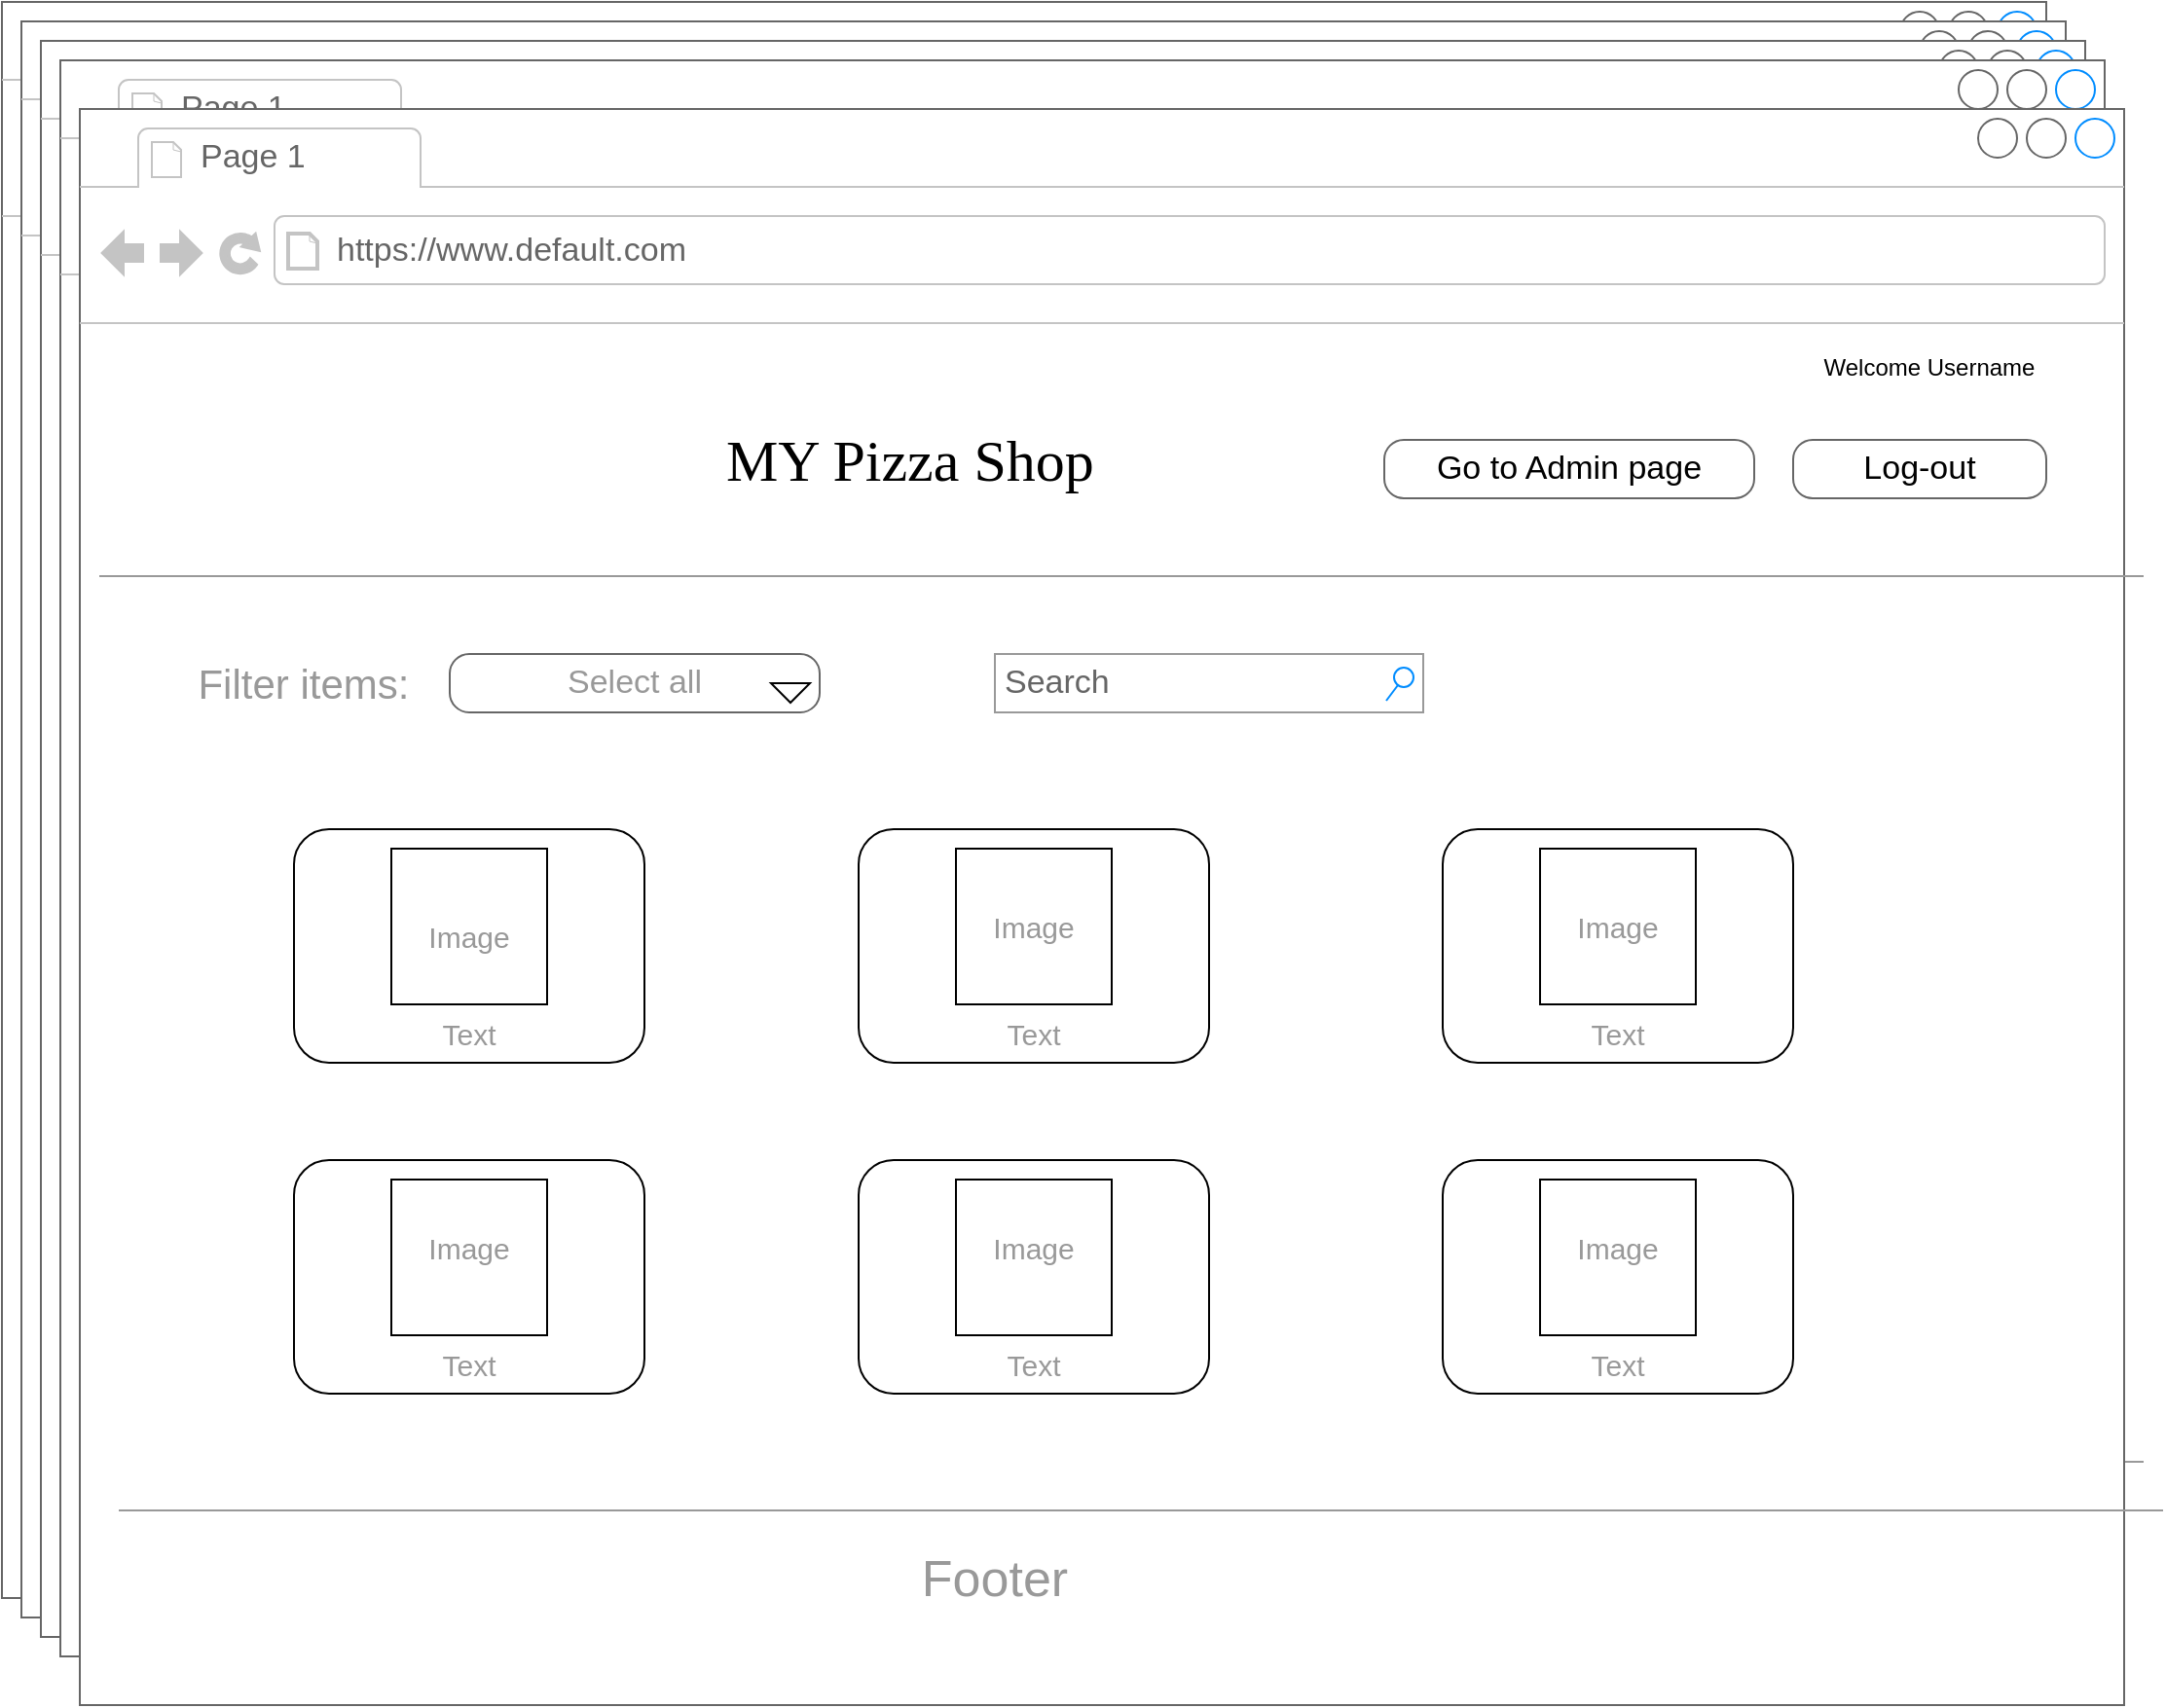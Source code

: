 <mxfile version="20.6.0" type="device"><diagram name="Page-1" id="2cc2dc42-3aac-f2a9-1cec-7a8b7cbee084"><mxGraphModel dx="-318" dy="1332" grid="1" gridSize="10" guides="1" tooltips="1" connect="1" arrows="1" fold="1" page="1" pageScale="1" pageWidth="1100" pageHeight="850" background="none" math="0" shadow="0"><root><mxCell id="0"/><mxCell id="1" parent="0"/><mxCell id="7026571954dc6520-1" value="" style="strokeWidth=1;shadow=0;dashed=0;align=center;html=1;shape=mxgraph.mockup.containers.browserWindow;rSize=0;strokeColor=#666666;mainText=,;recursiveResize=0;rounded=0;labelBackgroundColor=none;fontFamily=Verdana;fontSize=12" parent="1" vertex="1"><mxGeometry x="1670" y="-40" width="1050" height="820" as="geometry"/></mxCell><mxCell id="7026571954dc6520-2" value="Page 1" style="strokeWidth=1;shadow=0;dashed=0;align=center;html=1;shape=mxgraph.mockup.containers.anchor;fontSize=17;fontColor=#666666;align=left;" parent="7026571954dc6520-1" vertex="1"><mxGeometry x="60" y="12" width="110" height="26" as="geometry"/></mxCell><mxCell id="7026571954dc6520-3" value="https://www.default.com" style="strokeWidth=1;shadow=0;dashed=0;align=center;html=1;shape=mxgraph.mockup.containers.anchor;rSize=0;fontSize=17;fontColor=#666666;align=left;" parent="7026571954dc6520-1" vertex="1"><mxGeometry x="130" y="60" width="250" height="26" as="geometry"/></mxCell><mxCell id="7026571954dc6520-4" value="MY Pizza Shop" style="text;html=1;points=[];align=left;verticalAlign=top;spacingTop=-4;fontSize=30;fontFamily=Verdana" parent="7026571954dc6520-1" vertex="1"><mxGeometry x="330" y="160" width="340" height="50" as="geometry"/></mxCell><mxCell id="7026571954dc6520-14" value="Search" style="strokeWidth=1;shadow=0;dashed=0;align=center;html=1;shape=mxgraph.mockup.forms.searchBox;strokeColor=#999999;mainText=;strokeColor2=#008cff;fontColor=#666666;fontSize=17;align=left;spacingLeft=3;rounded=0;labelBackgroundColor=none;" parent="7026571954dc6520-1" vertex="1"><mxGeometry x="470" y="280" width="220" height="30" as="geometry"/></mxCell><mxCell id="7026571954dc6520-15" value="" style="verticalLabelPosition=bottom;shadow=0;dashed=0;align=center;html=1;verticalAlign=top;strokeWidth=1;shape=mxgraph.mockup.markup.line;strokeColor=#999999;rounded=0;labelBackgroundColor=none;fillColor=#ffffff;fontFamily=Verdana;fontSize=12;fontColor=#000000;" parent="7026571954dc6520-1" vertex="1"><mxGeometry x="10" y="230" width="1050" height="20" as="geometry"/></mxCell><mxCell id="7026571954dc6520-18" value="Admin page" style="strokeWidth=1;shadow=0;dashed=0;align=center;html=1;shape=mxgraph.mockup.buttons.button;strokeColor=#666666;mainText=;buttonStyle=round;fontSize=17;fontStyle=0;fillColor=none;whiteSpace=wrap;rounded=0;labelBackgroundColor=none;" parent="7026571954dc6520-1" vertex="1"><mxGeometry x="730" y="170" width="190" height="30" as="geometry"/></mxCell><mxCell id="7026571954dc6520-19" value="Filter Items" style="strokeWidth=1;shadow=0;dashed=0;align=center;html=1;shape=mxgraph.mockup.buttons.button;strokeColor=#666666;mainText=;buttonStyle=round;fontSize=17;fontStyle=0;fillColor=none;whiteSpace=wrap;rounded=0;labelBackgroundColor=none;fontColor=#999999;" parent="7026571954dc6520-1" vertex="1"><mxGeometry x="190" y="280" width="190" height="30" as="geometry"/></mxCell><mxCell id="7026571954dc6520-21" value="" style="verticalLabelPosition=bottom;shadow=0;dashed=0;align=center;html=1;verticalAlign=top;strokeWidth=1;shape=mxgraph.mockup.markup.line;strokeColor=#999999;rounded=0;labelBackgroundColor=none;fillColor=#ffffff;fontFamily=Verdana;fontSize=12;fontColor=#000000;" parent="7026571954dc6520-1" vertex="1"><mxGeometry x="20" y="710" width="1050" height="20" as="geometry"/></mxCell><mxCell id="XdrXnuQvbxu3idKPkUTi-1" value="Footer" style="text;html=1;strokeColor=none;fillColor=none;align=center;verticalAlign=middle;whiteSpace=wrap;rounded=0;fontColor=#999999;fontSize=26;" parent="7026571954dc6520-1" vertex="1"><mxGeometry x="440" y="740" width="60" height="30" as="geometry"/></mxCell><mxCell id="XdrXnuQvbxu3idKPkUTi-8" value="" style="rounded=1;whiteSpace=wrap;html=1;fontSize=26;fontColor=#999999;" parent="7026571954dc6520-1" vertex="1"><mxGeometry x="110" y="370" width="180" height="120" as="geometry"/></mxCell><mxCell id="XdrXnuQvbxu3idKPkUTi-9" value="" style="rounded=1;whiteSpace=wrap;html=1;fontSize=26;fontColor=#999999;" parent="7026571954dc6520-1" vertex="1"><mxGeometry x="700" y="540" width="180" height="120" as="geometry"/></mxCell><mxCell id="XdrXnuQvbxu3idKPkUTi-10" value="" style="rounded=1;whiteSpace=wrap;html=1;fontSize=26;fontColor=#999999;" parent="7026571954dc6520-1" vertex="1"><mxGeometry x="400" y="540" width="180" height="120" as="geometry"/></mxCell><mxCell id="XdrXnuQvbxu3idKPkUTi-11" value="" style="rounded=1;whiteSpace=wrap;html=1;fontSize=26;fontColor=#999999;" parent="7026571954dc6520-1" vertex="1"><mxGeometry x="110" y="540" width="180" height="120" as="geometry"/></mxCell><mxCell id="XdrXnuQvbxu3idKPkUTi-12" value="" style="rounded=1;whiteSpace=wrap;html=1;fontSize=26;fontColor=#999999;" parent="7026571954dc6520-1" vertex="1"><mxGeometry x="400" y="370" width="180" height="120" as="geometry"/></mxCell><mxCell id="XdrXnuQvbxu3idKPkUTi-13" value="" style="rounded=1;whiteSpace=wrap;html=1;fontSize=26;fontColor=#999999;" parent="7026571954dc6520-1" vertex="1"><mxGeometry x="700" y="370" width="180" height="120" as="geometry"/></mxCell><mxCell id="XdrXnuQvbxu3idKPkUTi-14" value="" style="whiteSpace=wrap;html=1;aspect=fixed;fontSize=26;fontColor=#999999;" parent="7026571954dc6520-1" vertex="1"><mxGeometry x="160" y="380" width="80" height="80" as="geometry"/></mxCell><mxCell id="XdrXnuQvbxu3idKPkUTi-15" value="" style="whiteSpace=wrap;html=1;aspect=fixed;fontSize=26;fontColor=#999999;" parent="7026571954dc6520-1" vertex="1"><mxGeometry x="750" y="550" width="80" height="80" as="geometry"/></mxCell><mxCell id="XdrXnuQvbxu3idKPkUTi-16" value="" style="whiteSpace=wrap;html=1;aspect=fixed;fontSize=26;fontColor=#999999;" parent="7026571954dc6520-1" vertex="1"><mxGeometry x="450" y="550" width="80" height="80" as="geometry"/></mxCell><mxCell id="XdrXnuQvbxu3idKPkUTi-17" value="" style="whiteSpace=wrap;html=1;aspect=fixed;fontSize=26;fontColor=#999999;" parent="7026571954dc6520-1" vertex="1"><mxGeometry x="160" y="550" width="80" height="80" as="geometry"/></mxCell><mxCell id="XdrXnuQvbxu3idKPkUTi-18" value="" style="whiteSpace=wrap;html=1;aspect=fixed;fontSize=26;fontColor=#999999;" parent="7026571954dc6520-1" vertex="1"><mxGeometry x="750" y="380" width="80" height="80" as="geometry"/></mxCell><mxCell id="XdrXnuQvbxu3idKPkUTi-19" value="" style="whiteSpace=wrap;html=1;aspect=fixed;fontSize=26;fontColor=#999999;" parent="7026571954dc6520-1" vertex="1"><mxGeometry x="450" y="380" width="80" height="80" as="geometry"/></mxCell><mxCell id="XdrXnuQvbxu3idKPkUTi-20" value="Image" style="text;html=1;strokeColor=none;fillColor=none;align=center;verticalAlign=middle;whiteSpace=wrap;rounded=0;fontSize=15;fontColor=#999999;" parent="7026571954dc6520-1" vertex="1"><mxGeometry x="180" y="410" width="40" height="30" as="geometry"/></mxCell><mxCell id="XdrXnuQvbxu3idKPkUTi-21" value="" style="strokeWidth=1;shadow=0;dashed=0;align=center;html=1;shape=mxgraph.mockup.containers.browserWindow;rSize=0;strokeColor=#666666;mainText=,;recursiveResize=0;rounded=0;labelBackgroundColor=none;fontFamily=Verdana;fontSize=12" parent="1" vertex="1"><mxGeometry x="1680" y="-30" width="1050" height="820" as="geometry"/></mxCell><mxCell id="XdrXnuQvbxu3idKPkUTi-22" value="Page 1" style="strokeWidth=1;shadow=0;dashed=0;align=center;html=1;shape=mxgraph.mockup.containers.anchor;fontSize=17;fontColor=#666666;align=left;" parent="XdrXnuQvbxu3idKPkUTi-21" vertex="1"><mxGeometry x="60" y="12" width="110" height="26" as="geometry"/></mxCell><mxCell id="XdrXnuQvbxu3idKPkUTi-23" value="https://www.default.com" style="strokeWidth=1;shadow=0;dashed=0;align=center;html=1;shape=mxgraph.mockup.containers.anchor;rSize=0;fontSize=17;fontColor=#666666;align=left;" parent="XdrXnuQvbxu3idKPkUTi-21" vertex="1"><mxGeometry x="130" y="60" width="250" height="26" as="geometry"/></mxCell><mxCell id="XdrXnuQvbxu3idKPkUTi-24" value="MY Pizza Shop" style="text;html=1;points=[];align=left;verticalAlign=top;spacingTop=-4;fontSize=30;fontFamily=Verdana" parent="XdrXnuQvbxu3idKPkUTi-21" vertex="1"><mxGeometry x="330" y="160" width="340" height="50" as="geometry"/></mxCell><mxCell id="XdrXnuQvbxu3idKPkUTi-25" value="Search" style="strokeWidth=1;shadow=0;dashed=0;align=center;html=1;shape=mxgraph.mockup.forms.searchBox;strokeColor=#999999;mainText=;strokeColor2=#008cff;fontColor=#666666;fontSize=17;align=left;spacingLeft=3;rounded=0;labelBackgroundColor=none;" parent="XdrXnuQvbxu3idKPkUTi-21" vertex="1"><mxGeometry x="470" y="280" width="220" height="30" as="geometry"/></mxCell><mxCell id="XdrXnuQvbxu3idKPkUTi-26" value="" style="verticalLabelPosition=bottom;shadow=0;dashed=0;align=center;html=1;verticalAlign=top;strokeWidth=1;shape=mxgraph.mockup.markup.line;strokeColor=#999999;rounded=0;labelBackgroundColor=none;fillColor=#ffffff;fontFamily=Verdana;fontSize=12;fontColor=#000000;" parent="XdrXnuQvbxu3idKPkUTi-21" vertex="1"><mxGeometry x="10" y="230" width="1050" height="20" as="geometry"/></mxCell><mxCell id="XdrXnuQvbxu3idKPkUTi-27" value="Admin page" style="strokeWidth=1;shadow=0;dashed=0;align=center;html=1;shape=mxgraph.mockup.buttons.button;strokeColor=#666666;mainText=;buttonStyle=round;fontSize=17;fontStyle=0;fillColor=none;whiteSpace=wrap;rounded=0;labelBackgroundColor=none;" parent="XdrXnuQvbxu3idKPkUTi-21" vertex="1"><mxGeometry x="730" y="170" width="190" height="30" as="geometry"/></mxCell><mxCell id="XdrXnuQvbxu3idKPkUTi-28" value="Filter Items" style="strokeWidth=1;shadow=0;dashed=0;align=center;html=1;shape=mxgraph.mockup.buttons.button;strokeColor=#666666;mainText=;buttonStyle=round;fontSize=17;fontStyle=0;fillColor=none;whiteSpace=wrap;rounded=0;labelBackgroundColor=none;fontColor=#999999;" parent="XdrXnuQvbxu3idKPkUTi-21" vertex="1"><mxGeometry x="190" y="280" width="190" height="30" as="geometry"/></mxCell><mxCell id="XdrXnuQvbxu3idKPkUTi-29" value="" style="verticalLabelPosition=bottom;shadow=0;dashed=0;align=center;html=1;verticalAlign=top;strokeWidth=1;shape=mxgraph.mockup.markup.line;strokeColor=#999999;rounded=0;labelBackgroundColor=none;fillColor=#ffffff;fontFamily=Verdana;fontSize=12;fontColor=#000000;" parent="XdrXnuQvbxu3idKPkUTi-21" vertex="1"><mxGeometry x="20" y="710" width="1050" height="20" as="geometry"/></mxCell><mxCell id="XdrXnuQvbxu3idKPkUTi-30" value="Footer" style="text;html=1;strokeColor=none;fillColor=none;align=center;verticalAlign=middle;whiteSpace=wrap;rounded=0;fontColor=#999999;fontSize=26;" parent="XdrXnuQvbxu3idKPkUTi-21" vertex="1"><mxGeometry x="440" y="740" width="60" height="30" as="geometry"/></mxCell><mxCell id="XdrXnuQvbxu3idKPkUTi-31" value="" style="rounded=1;whiteSpace=wrap;html=1;fontSize=26;fontColor=#999999;" parent="XdrXnuQvbxu3idKPkUTi-21" vertex="1"><mxGeometry x="110" y="370" width="180" height="120" as="geometry"/></mxCell><mxCell id="XdrXnuQvbxu3idKPkUTi-32" value="" style="rounded=1;whiteSpace=wrap;html=1;fontSize=26;fontColor=#999999;" parent="XdrXnuQvbxu3idKPkUTi-21" vertex="1"><mxGeometry x="700" y="540" width="180" height="120" as="geometry"/></mxCell><mxCell id="XdrXnuQvbxu3idKPkUTi-33" value="" style="rounded=1;whiteSpace=wrap;html=1;fontSize=26;fontColor=#999999;" parent="XdrXnuQvbxu3idKPkUTi-21" vertex="1"><mxGeometry x="400" y="540" width="180" height="120" as="geometry"/></mxCell><mxCell id="XdrXnuQvbxu3idKPkUTi-34" value="" style="rounded=1;whiteSpace=wrap;html=1;fontSize=26;fontColor=#999999;" parent="XdrXnuQvbxu3idKPkUTi-21" vertex="1"><mxGeometry x="110" y="540" width="180" height="120" as="geometry"/></mxCell><mxCell id="XdrXnuQvbxu3idKPkUTi-35" value="" style="rounded=1;whiteSpace=wrap;html=1;fontSize=26;fontColor=#999999;" parent="XdrXnuQvbxu3idKPkUTi-21" vertex="1"><mxGeometry x="400" y="370" width="180" height="120" as="geometry"/></mxCell><mxCell id="XdrXnuQvbxu3idKPkUTi-36" value="" style="rounded=1;whiteSpace=wrap;html=1;fontSize=26;fontColor=#999999;" parent="XdrXnuQvbxu3idKPkUTi-21" vertex="1"><mxGeometry x="700" y="370" width="180" height="120" as="geometry"/></mxCell><mxCell id="XdrXnuQvbxu3idKPkUTi-37" value="" style="whiteSpace=wrap;html=1;aspect=fixed;fontSize=26;fontColor=#999999;" parent="XdrXnuQvbxu3idKPkUTi-21" vertex="1"><mxGeometry x="160" y="380" width="80" height="80" as="geometry"/></mxCell><mxCell id="XdrXnuQvbxu3idKPkUTi-38" value="" style="whiteSpace=wrap;html=1;aspect=fixed;fontSize=26;fontColor=#999999;" parent="XdrXnuQvbxu3idKPkUTi-21" vertex="1"><mxGeometry x="750" y="550" width="80" height="80" as="geometry"/></mxCell><mxCell id="XdrXnuQvbxu3idKPkUTi-39" value="" style="whiteSpace=wrap;html=1;aspect=fixed;fontSize=26;fontColor=#999999;" parent="XdrXnuQvbxu3idKPkUTi-21" vertex="1"><mxGeometry x="450" y="550" width="80" height="80" as="geometry"/></mxCell><mxCell id="XdrXnuQvbxu3idKPkUTi-40" value="" style="whiteSpace=wrap;html=1;aspect=fixed;fontSize=26;fontColor=#999999;" parent="XdrXnuQvbxu3idKPkUTi-21" vertex="1"><mxGeometry x="160" y="550" width="80" height="80" as="geometry"/></mxCell><mxCell id="XdrXnuQvbxu3idKPkUTi-41" value="" style="whiteSpace=wrap;html=1;aspect=fixed;fontSize=26;fontColor=#999999;" parent="XdrXnuQvbxu3idKPkUTi-21" vertex="1"><mxGeometry x="750" y="380" width="80" height="80" as="geometry"/></mxCell><mxCell id="XdrXnuQvbxu3idKPkUTi-42" value="" style="whiteSpace=wrap;html=1;aspect=fixed;fontSize=26;fontColor=#999999;" parent="XdrXnuQvbxu3idKPkUTi-21" vertex="1"><mxGeometry x="450" y="380" width="80" height="80" as="geometry"/></mxCell><mxCell id="XdrXnuQvbxu3idKPkUTi-43" value="Image" style="text;html=1;strokeColor=none;fillColor=none;align=center;verticalAlign=middle;whiteSpace=wrap;rounded=0;fontSize=15;fontColor=#999999;" parent="XdrXnuQvbxu3idKPkUTi-21" vertex="1"><mxGeometry x="180" y="410" width="40" height="30" as="geometry"/></mxCell><mxCell id="XdrXnuQvbxu3idKPkUTi-44" value="Image" style="text;html=1;strokeColor=none;fillColor=none;align=center;verticalAlign=middle;whiteSpace=wrap;rounded=0;fontSize=15;fontColor=#999999;" parent="XdrXnuQvbxu3idKPkUTi-21" vertex="1"><mxGeometry x="470" y="405" width="40" height="30" as="geometry"/></mxCell><mxCell id="XdrXnuQvbxu3idKPkUTi-45" value="Image" style="text;html=1;strokeColor=none;fillColor=none;align=center;verticalAlign=middle;whiteSpace=wrap;rounded=0;fontSize=15;fontColor=#999999;" parent="XdrXnuQvbxu3idKPkUTi-21" vertex="1"><mxGeometry x="770" y="405" width="40" height="30" as="geometry"/></mxCell><mxCell id="XdrXnuQvbxu3idKPkUTi-46" value="Image" style="text;html=1;strokeColor=none;fillColor=none;align=center;verticalAlign=middle;whiteSpace=wrap;rounded=0;fontSize=15;fontColor=#999999;" parent="XdrXnuQvbxu3idKPkUTi-21" vertex="1"><mxGeometry x="770" y="570" width="40" height="30" as="geometry"/></mxCell><mxCell id="XdrXnuQvbxu3idKPkUTi-47" value="" style="strokeWidth=1;shadow=0;dashed=0;align=center;html=1;shape=mxgraph.mockup.containers.browserWindow;rSize=0;strokeColor=#666666;mainText=,;recursiveResize=0;rounded=0;labelBackgroundColor=none;fontFamily=Verdana;fontSize=12" parent="1" vertex="1"><mxGeometry x="1690" y="-20" width="1050" height="820" as="geometry"/></mxCell><mxCell id="XdrXnuQvbxu3idKPkUTi-48" value="Page 1" style="strokeWidth=1;shadow=0;dashed=0;align=center;html=1;shape=mxgraph.mockup.containers.anchor;fontSize=17;fontColor=#666666;align=left;" parent="XdrXnuQvbxu3idKPkUTi-47" vertex="1"><mxGeometry x="60" y="12" width="110" height="26" as="geometry"/></mxCell><mxCell id="XdrXnuQvbxu3idKPkUTi-49" value="https://www.default.com" style="strokeWidth=1;shadow=0;dashed=0;align=center;html=1;shape=mxgraph.mockup.containers.anchor;rSize=0;fontSize=17;fontColor=#666666;align=left;" parent="XdrXnuQvbxu3idKPkUTi-47" vertex="1"><mxGeometry x="130" y="60" width="250" height="26" as="geometry"/></mxCell><mxCell id="XdrXnuQvbxu3idKPkUTi-50" value="MY Pizza Shop" style="text;html=1;points=[];align=left;verticalAlign=top;spacingTop=-4;fontSize=30;fontFamily=Verdana" parent="XdrXnuQvbxu3idKPkUTi-47" vertex="1"><mxGeometry x="330" y="160" width="340" height="50" as="geometry"/></mxCell><mxCell id="XdrXnuQvbxu3idKPkUTi-51" value="Search" style="strokeWidth=1;shadow=0;dashed=0;align=center;html=1;shape=mxgraph.mockup.forms.searchBox;strokeColor=#999999;mainText=;strokeColor2=#008cff;fontColor=#666666;fontSize=17;align=left;spacingLeft=3;rounded=0;labelBackgroundColor=none;" parent="XdrXnuQvbxu3idKPkUTi-47" vertex="1"><mxGeometry x="470" y="280" width="220" height="30" as="geometry"/></mxCell><mxCell id="XdrXnuQvbxu3idKPkUTi-52" value="" style="verticalLabelPosition=bottom;shadow=0;dashed=0;align=center;html=1;verticalAlign=top;strokeWidth=1;shape=mxgraph.mockup.markup.line;strokeColor=#999999;rounded=0;labelBackgroundColor=none;fillColor=#ffffff;fontFamily=Verdana;fontSize=12;fontColor=#000000;" parent="XdrXnuQvbxu3idKPkUTi-47" vertex="1"><mxGeometry x="10" y="230" width="1050" height="20" as="geometry"/></mxCell><mxCell id="XdrXnuQvbxu3idKPkUTi-53" value="Admin page" style="strokeWidth=1;shadow=0;dashed=0;align=center;html=1;shape=mxgraph.mockup.buttons.button;strokeColor=#666666;mainText=;buttonStyle=round;fontSize=17;fontStyle=0;fillColor=none;whiteSpace=wrap;rounded=0;labelBackgroundColor=none;" parent="XdrXnuQvbxu3idKPkUTi-47" vertex="1"><mxGeometry x="730" y="170" width="190" height="30" as="geometry"/></mxCell><mxCell id="XdrXnuQvbxu3idKPkUTi-54" value="Filter Items" style="strokeWidth=1;shadow=0;dashed=0;align=center;html=1;shape=mxgraph.mockup.buttons.button;strokeColor=#666666;mainText=;buttonStyle=round;fontSize=17;fontStyle=0;fillColor=none;whiteSpace=wrap;rounded=0;labelBackgroundColor=none;fontColor=#999999;" parent="XdrXnuQvbxu3idKPkUTi-47" vertex="1"><mxGeometry x="190" y="280" width="190" height="30" as="geometry"/></mxCell><mxCell id="XdrXnuQvbxu3idKPkUTi-55" value="" style="verticalLabelPosition=bottom;shadow=0;dashed=0;align=center;html=1;verticalAlign=top;strokeWidth=1;shape=mxgraph.mockup.markup.line;strokeColor=#999999;rounded=0;labelBackgroundColor=none;fillColor=#ffffff;fontFamily=Verdana;fontSize=12;fontColor=#000000;" parent="XdrXnuQvbxu3idKPkUTi-47" vertex="1"><mxGeometry x="20" y="710" width="1050" height="20" as="geometry"/></mxCell><mxCell id="XdrXnuQvbxu3idKPkUTi-56" value="Footer" style="text;html=1;strokeColor=none;fillColor=none;align=center;verticalAlign=middle;whiteSpace=wrap;rounded=0;fontColor=#999999;fontSize=26;" parent="XdrXnuQvbxu3idKPkUTi-47" vertex="1"><mxGeometry x="440" y="740" width="60" height="30" as="geometry"/></mxCell><mxCell id="XdrXnuQvbxu3idKPkUTi-57" value="" style="rounded=1;whiteSpace=wrap;html=1;fontSize=26;fontColor=#999999;" parent="XdrXnuQvbxu3idKPkUTi-47" vertex="1"><mxGeometry x="110" y="370" width="180" height="120" as="geometry"/></mxCell><mxCell id="XdrXnuQvbxu3idKPkUTi-58" value="" style="rounded=1;whiteSpace=wrap;html=1;fontSize=26;fontColor=#999999;" parent="XdrXnuQvbxu3idKPkUTi-47" vertex="1"><mxGeometry x="700" y="540" width="180" height="120" as="geometry"/></mxCell><mxCell id="XdrXnuQvbxu3idKPkUTi-59" value="" style="rounded=1;whiteSpace=wrap;html=1;fontSize=26;fontColor=#999999;" parent="XdrXnuQvbxu3idKPkUTi-47" vertex="1"><mxGeometry x="400" y="540" width="180" height="120" as="geometry"/></mxCell><mxCell id="XdrXnuQvbxu3idKPkUTi-60" value="" style="rounded=1;whiteSpace=wrap;html=1;fontSize=26;fontColor=#999999;" parent="XdrXnuQvbxu3idKPkUTi-47" vertex="1"><mxGeometry x="110" y="540" width="180" height="120" as="geometry"/></mxCell><mxCell id="XdrXnuQvbxu3idKPkUTi-61" value="" style="rounded=1;whiteSpace=wrap;html=1;fontSize=26;fontColor=#999999;" parent="XdrXnuQvbxu3idKPkUTi-47" vertex="1"><mxGeometry x="400" y="370" width="180" height="120" as="geometry"/></mxCell><mxCell id="XdrXnuQvbxu3idKPkUTi-62" value="" style="rounded=1;whiteSpace=wrap;html=1;fontSize=26;fontColor=#999999;" parent="XdrXnuQvbxu3idKPkUTi-47" vertex="1"><mxGeometry x="700" y="370" width="180" height="120" as="geometry"/></mxCell><mxCell id="XdrXnuQvbxu3idKPkUTi-63" value="" style="whiteSpace=wrap;html=1;aspect=fixed;fontSize=26;fontColor=#999999;" parent="XdrXnuQvbxu3idKPkUTi-47" vertex="1"><mxGeometry x="160" y="380" width="80" height="80" as="geometry"/></mxCell><mxCell id="XdrXnuQvbxu3idKPkUTi-64" value="" style="whiteSpace=wrap;html=1;aspect=fixed;fontSize=26;fontColor=#999999;" parent="XdrXnuQvbxu3idKPkUTi-47" vertex="1"><mxGeometry x="750" y="550" width="80" height="80" as="geometry"/></mxCell><mxCell id="XdrXnuQvbxu3idKPkUTi-65" value="" style="whiteSpace=wrap;html=1;aspect=fixed;fontSize=26;fontColor=#999999;" parent="XdrXnuQvbxu3idKPkUTi-47" vertex="1"><mxGeometry x="450" y="550" width="80" height="80" as="geometry"/></mxCell><mxCell id="XdrXnuQvbxu3idKPkUTi-66" value="" style="whiteSpace=wrap;html=1;aspect=fixed;fontSize=26;fontColor=#999999;" parent="XdrXnuQvbxu3idKPkUTi-47" vertex="1"><mxGeometry x="160" y="550" width="80" height="80" as="geometry"/></mxCell><mxCell id="XdrXnuQvbxu3idKPkUTi-67" value="" style="whiteSpace=wrap;html=1;aspect=fixed;fontSize=26;fontColor=#999999;" parent="XdrXnuQvbxu3idKPkUTi-47" vertex="1"><mxGeometry x="750" y="380" width="80" height="80" as="geometry"/></mxCell><mxCell id="XdrXnuQvbxu3idKPkUTi-68" value="" style="whiteSpace=wrap;html=1;aspect=fixed;fontSize=26;fontColor=#999999;" parent="XdrXnuQvbxu3idKPkUTi-47" vertex="1"><mxGeometry x="450" y="380" width="80" height="80" as="geometry"/></mxCell><mxCell id="XdrXnuQvbxu3idKPkUTi-69" value="Image" style="text;html=1;strokeColor=none;fillColor=none;align=center;verticalAlign=middle;whiteSpace=wrap;rounded=0;fontSize=15;fontColor=#999999;" parent="XdrXnuQvbxu3idKPkUTi-47" vertex="1"><mxGeometry x="180" y="410" width="40" height="30" as="geometry"/></mxCell><mxCell id="XdrXnuQvbxu3idKPkUTi-70" value="Image" style="text;html=1;strokeColor=none;fillColor=none;align=center;verticalAlign=middle;whiteSpace=wrap;rounded=0;fontSize=15;fontColor=#999999;" parent="XdrXnuQvbxu3idKPkUTi-47" vertex="1"><mxGeometry x="470" y="405" width="40" height="30" as="geometry"/></mxCell><mxCell id="XdrXnuQvbxu3idKPkUTi-71" value="Image" style="text;html=1;strokeColor=none;fillColor=none;align=center;verticalAlign=middle;whiteSpace=wrap;rounded=0;fontSize=15;fontColor=#999999;" parent="XdrXnuQvbxu3idKPkUTi-47" vertex="1"><mxGeometry x="770" y="405" width="40" height="30" as="geometry"/></mxCell><mxCell id="XdrXnuQvbxu3idKPkUTi-72" value="Image" style="text;html=1;strokeColor=none;fillColor=none;align=center;verticalAlign=middle;whiteSpace=wrap;rounded=0;fontSize=15;fontColor=#999999;" parent="XdrXnuQvbxu3idKPkUTi-47" vertex="1"><mxGeometry x="770" y="570" width="40" height="30" as="geometry"/></mxCell><mxCell id="XdrXnuQvbxu3idKPkUTi-73" value="Image" style="text;html=1;strokeColor=none;fillColor=none;align=center;verticalAlign=middle;whiteSpace=wrap;rounded=0;fontSize=15;fontColor=#999999;" parent="XdrXnuQvbxu3idKPkUTi-47" vertex="1"><mxGeometry x="470" y="570" width="40" height="30" as="geometry"/></mxCell><mxCell id="XdrXnuQvbxu3idKPkUTi-74" value="" style="strokeWidth=1;shadow=0;dashed=0;align=center;html=1;shape=mxgraph.mockup.containers.browserWindow;rSize=0;strokeColor=#666666;mainText=,;recursiveResize=0;rounded=0;labelBackgroundColor=none;fontFamily=Verdana;fontSize=12" parent="1" vertex="1"><mxGeometry x="1700" y="-10" width="1050" height="820" as="geometry"/></mxCell><mxCell id="XdrXnuQvbxu3idKPkUTi-75" value="Page 1" style="strokeWidth=1;shadow=0;dashed=0;align=center;html=1;shape=mxgraph.mockup.containers.anchor;fontSize=17;fontColor=#666666;align=left;" parent="XdrXnuQvbxu3idKPkUTi-74" vertex="1"><mxGeometry x="60" y="12" width="110" height="26" as="geometry"/></mxCell><mxCell id="XdrXnuQvbxu3idKPkUTi-76" value="https://www.default.com" style="strokeWidth=1;shadow=0;dashed=0;align=center;html=1;shape=mxgraph.mockup.containers.anchor;rSize=0;fontSize=17;fontColor=#666666;align=left;" parent="XdrXnuQvbxu3idKPkUTi-74" vertex="1"><mxGeometry x="130" y="60" width="250" height="26" as="geometry"/></mxCell><mxCell id="XdrXnuQvbxu3idKPkUTi-77" value="MY Pizza Shop" style="text;html=1;points=[];align=left;verticalAlign=top;spacingTop=-4;fontSize=30;fontFamily=Verdana" parent="XdrXnuQvbxu3idKPkUTi-74" vertex="1"><mxGeometry x="330" y="160" width="340" height="50" as="geometry"/></mxCell><mxCell id="XdrXnuQvbxu3idKPkUTi-78" value="Search" style="strokeWidth=1;shadow=0;dashed=0;align=center;html=1;shape=mxgraph.mockup.forms.searchBox;strokeColor=#999999;mainText=;strokeColor2=#008cff;fontColor=#666666;fontSize=17;align=left;spacingLeft=3;rounded=0;labelBackgroundColor=none;" parent="XdrXnuQvbxu3idKPkUTi-74" vertex="1"><mxGeometry x="470" y="280" width="220" height="30" as="geometry"/></mxCell><mxCell id="XdrXnuQvbxu3idKPkUTi-79" value="" style="verticalLabelPosition=bottom;shadow=0;dashed=0;align=center;html=1;verticalAlign=top;strokeWidth=1;shape=mxgraph.mockup.markup.line;strokeColor=#999999;rounded=0;labelBackgroundColor=none;fillColor=#ffffff;fontFamily=Verdana;fontSize=12;fontColor=#000000;" parent="XdrXnuQvbxu3idKPkUTi-74" vertex="1"><mxGeometry x="10" y="230" width="1050" height="20" as="geometry"/></mxCell><mxCell id="XdrXnuQvbxu3idKPkUTi-80" value="Admin page" style="strokeWidth=1;shadow=0;dashed=0;align=center;html=1;shape=mxgraph.mockup.buttons.button;strokeColor=#666666;mainText=;buttonStyle=round;fontSize=17;fontStyle=0;fillColor=none;whiteSpace=wrap;rounded=0;labelBackgroundColor=none;" parent="XdrXnuQvbxu3idKPkUTi-74" vertex="1"><mxGeometry x="730" y="170" width="190" height="30" as="geometry"/></mxCell><mxCell id="XdrXnuQvbxu3idKPkUTi-81" value="Filter Items" style="strokeWidth=1;shadow=0;dashed=0;align=center;html=1;shape=mxgraph.mockup.buttons.button;strokeColor=#666666;mainText=;buttonStyle=round;fontSize=17;fontStyle=0;fillColor=none;whiteSpace=wrap;rounded=0;labelBackgroundColor=none;fontColor=#999999;" parent="XdrXnuQvbxu3idKPkUTi-74" vertex="1"><mxGeometry x="190" y="280" width="190" height="30" as="geometry"/></mxCell><mxCell id="XdrXnuQvbxu3idKPkUTi-82" value="" style="verticalLabelPosition=bottom;shadow=0;dashed=0;align=center;html=1;verticalAlign=top;strokeWidth=1;shape=mxgraph.mockup.markup.line;strokeColor=#999999;rounded=0;labelBackgroundColor=none;fillColor=#ffffff;fontFamily=Verdana;fontSize=12;fontColor=#000000;" parent="XdrXnuQvbxu3idKPkUTi-74" vertex="1"><mxGeometry x="20" y="710" width="1050" height="20" as="geometry"/></mxCell><mxCell id="XdrXnuQvbxu3idKPkUTi-83" value="Footer" style="text;html=1;strokeColor=none;fillColor=none;align=center;verticalAlign=middle;whiteSpace=wrap;rounded=0;fontColor=#999999;fontSize=26;" parent="XdrXnuQvbxu3idKPkUTi-74" vertex="1"><mxGeometry x="440" y="740" width="60" height="30" as="geometry"/></mxCell><mxCell id="XdrXnuQvbxu3idKPkUTi-84" value="" style="rounded=1;whiteSpace=wrap;html=1;fontSize=26;fontColor=#999999;" parent="XdrXnuQvbxu3idKPkUTi-74" vertex="1"><mxGeometry x="110" y="370" width="180" height="120" as="geometry"/></mxCell><mxCell id="XdrXnuQvbxu3idKPkUTi-85" value="" style="rounded=1;whiteSpace=wrap;html=1;fontSize=26;fontColor=#999999;" parent="XdrXnuQvbxu3idKPkUTi-74" vertex="1"><mxGeometry x="700" y="540" width="180" height="120" as="geometry"/></mxCell><mxCell id="XdrXnuQvbxu3idKPkUTi-86" value="" style="rounded=1;whiteSpace=wrap;html=1;fontSize=26;fontColor=#999999;" parent="XdrXnuQvbxu3idKPkUTi-74" vertex="1"><mxGeometry x="400" y="540" width="180" height="120" as="geometry"/></mxCell><mxCell id="XdrXnuQvbxu3idKPkUTi-87" value="" style="rounded=1;whiteSpace=wrap;html=1;fontSize=26;fontColor=#999999;" parent="XdrXnuQvbxu3idKPkUTi-74" vertex="1"><mxGeometry x="110" y="540" width="180" height="120" as="geometry"/></mxCell><mxCell id="XdrXnuQvbxu3idKPkUTi-88" value="" style="rounded=1;whiteSpace=wrap;html=1;fontSize=26;fontColor=#999999;" parent="XdrXnuQvbxu3idKPkUTi-74" vertex="1"><mxGeometry x="400" y="370" width="180" height="120" as="geometry"/></mxCell><mxCell id="XdrXnuQvbxu3idKPkUTi-89" value="" style="rounded=1;whiteSpace=wrap;html=1;fontSize=26;fontColor=#999999;" parent="XdrXnuQvbxu3idKPkUTi-74" vertex="1"><mxGeometry x="700" y="370" width="180" height="120" as="geometry"/></mxCell><mxCell id="XdrXnuQvbxu3idKPkUTi-90" value="" style="whiteSpace=wrap;html=1;aspect=fixed;fontSize=26;fontColor=#999999;" parent="XdrXnuQvbxu3idKPkUTi-74" vertex="1"><mxGeometry x="160" y="380" width="80" height="80" as="geometry"/></mxCell><mxCell id="XdrXnuQvbxu3idKPkUTi-91" value="" style="whiteSpace=wrap;html=1;aspect=fixed;fontSize=26;fontColor=#999999;" parent="XdrXnuQvbxu3idKPkUTi-74" vertex="1"><mxGeometry x="750" y="550" width="80" height="80" as="geometry"/></mxCell><mxCell id="XdrXnuQvbxu3idKPkUTi-92" value="" style="whiteSpace=wrap;html=1;aspect=fixed;fontSize=26;fontColor=#999999;" parent="XdrXnuQvbxu3idKPkUTi-74" vertex="1"><mxGeometry x="450" y="550" width="80" height="80" as="geometry"/></mxCell><mxCell id="XdrXnuQvbxu3idKPkUTi-93" value="" style="whiteSpace=wrap;html=1;aspect=fixed;fontSize=26;fontColor=#999999;" parent="XdrXnuQvbxu3idKPkUTi-74" vertex="1"><mxGeometry x="160" y="550" width="80" height="80" as="geometry"/></mxCell><mxCell id="XdrXnuQvbxu3idKPkUTi-94" value="" style="whiteSpace=wrap;html=1;aspect=fixed;fontSize=26;fontColor=#999999;" parent="XdrXnuQvbxu3idKPkUTi-74" vertex="1"><mxGeometry x="750" y="380" width="80" height="80" as="geometry"/></mxCell><mxCell id="XdrXnuQvbxu3idKPkUTi-95" value="" style="whiteSpace=wrap;html=1;aspect=fixed;fontSize=26;fontColor=#999999;" parent="XdrXnuQvbxu3idKPkUTi-74" vertex="1"><mxGeometry x="450" y="380" width="80" height="80" as="geometry"/></mxCell><mxCell id="XdrXnuQvbxu3idKPkUTi-96" value="Image" style="text;html=1;strokeColor=none;fillColor=none;align=center;verticalAlign=middle;whiteSpace=wrap;rounded=0;fontSize=15;fontColor=#999999;" parent="XdrXnuQvbxu3idKPkUTi-74" vertex="1"><mxGeometry x="180" y="410" width="40" height="30" as="geometry"/></mxCell><mxCell id="XdrXnuQvbxu3idKPkUTi-97" value="Image" style="text;html=1;strokeColor=none;fillColor=none;align=center;verticalAlign=middle;whiteSpace=wrap;rounded=0;fontSize=15;fontColor=#999999;" parent="XdrXnuQvbxu3idKPkUTi-74" vertex="1"><mxGeometry x="470" y="405" width="40" height="30" as="geometry"/></mxCell><mxCell id="XdrXnuQvbxu3idKPkUTi-98" value="Image" style="text;html=1;strokeColor=none;fillColor=none;align=center;verticalAlign=middle;whiteSpace=wrap;rounded=0;fontSize=15;fontColor=#999999;" parent="XdrXnuQvbxu3idKPkUTi-74" vertex="1"><mxGeometry x="770" y="405" width="40" height="30" as="geometry"/></mxCell><mxCell id="XdrXnuQvbxu3idKPkUTi-99" value="Image" style="text;html=1;strokeColor=none;fillColor=none;align=center;verticalAlign=middle;whiteSpace=wrap;rounded=0;fontSize=15;fontColor=#999999;" parent="XdrXnuQvbxu3idKPkUTi-74" vertex="1"><mxGeometry x="770" y="570" width="40" height="30" as="geometry"/></mxCell><mxCell id="XdrXnuQvbxu3idKPkUTi-100" value="Image" style="text;html=1;strokeColor=none;fillColor=none;align=center;verticalAlign=middle;whiteSpace=wrap;rounded=0;fontSize=15;fontColor=#999999;" parent="XdrXnuQvbxu3idKPkUTi-74" vertex="1"><mxGeometry x="470" y="570" width="40" height="30" as="geometry"/></mxCell><mxCell id="XdrXnuQvbxu3idKPkUTi-101" value="" style="strokeWidth=1;shadow=0;dashed=0;align=center;html=1;shape=mxgraph.mockup.containers.browserWindow;rSize=0;strokeColor=#666666;mainText=,;recursiveResize=0;rounded=0;labelBackgroundColor=none;fontFamily=Verdana;fontSize=12" parent="1" vertex="1"><mxGeometry x="1710" y="15" width="1050" height="820" as="geometry"/></mxCell><mxCell id="XdrXnuQvbxu3idKPkUTi-102" value="Page 1" style="strokeWidth=1;shadow=0;dashed=0;align=center;html=1;shape=mxgraph.mockup.containers.anchor;fontSize=17;fontColor=#666666;align=left;" parent="XdrXnuQvbxu3idKPkUTi-101" vertex="1"><mxGeometry x="60" y="12" width="110" height="26" as="geometry"/></mxCell><mxCell id="XdrXnuQvbxu3idKPkUTi-103" value="https://www.default.com" style="strokeWidth=1;shadow=0;dashed=0;align=center;html=1;shape=mxgraph.mockup.containers.anchor;rSize=0;fontSize=17;fontColor=#666666;align=left;" parent="XdrXnuQvbxu3idKPkUTi-101" vertex="1"><mxGeometry x="130" y="60" width="250" height="26" as="geometry"/></mxCell><mxCell id="XdrXnuQvbxu3idKPkUTi-104" value="MY Pizza Shop" style="text;html=1;points=[];align=left;verticalAlign=top;spacingTop=-4;fontSize=30;fontFamily=Verdana" parent="XdrXnuQvbxu3idKPkUTi-101" vertex="1"><mxGeometry x="330" y="160" width="340" height="50" as="geometry"/></mxCell><mxCell id="XdrXnuQvbxu3idKPkUTi-105" value="Search" style="strokeWidth=1;shadow=0;dashed=0;align=center;html=1;shape=mxgraph.mockup.forms.searchBox;strokeColor=#999999;mainText=;strokeColor2=#008cff;fontColor=#666666;fontSize=17;align=left;spacingLeft=3;rounded=0;labelBackgroundColor=none;" parent="XdrXnuQvbxu3idKPkUTi-101" vertex="1"><mxGeometry x="470" y="280" width="220" height="30" as="geometry"/></mxCell><mxCell id="XdrXnuQvbxu3idKPkUTi-106" value="" style="verticalLabelPosition=bottom;shadow=0;dashed=0;align=center;html=1;verticalAlign=top;strokeWidth=1;shape=mxgraph.mockup.markup.line;strokeColor=#999999;rounded=0;labelBackgroundColor=none;fillColor=#ffffff;fontFamily=Verdana;fontSize=12;fontColor=#000000;" parent="XdrXnuQvbxu3idKPkUTi-101" vertex="1"><mxGeometry x="10" y="230" width="1050" height="20" as="geometry"/></mxCell><mxCell id="XdrXnuQvbxu3idKPkUTi-107" value="Go to Admin page" style="strokeWidth=1;shadow=0;dashed=0;align=center;html=1;shape=mxgraph.mockup.buttons.button;strokeColor=#666666;mainText=;buttonStyle=round;fontSize=17;fontStyle=0;fillColor=none;whiteSpace=wrap;rounded=0;labelBackgroundColor=none;" parent="XdrXnuQvbxu3idKPkUTi-101" vertex="1"><mxGeometry x="670" y="170" width="190" height="30" as="geometry"/></mxCell><mxCell id="XdrXnuQvbxu3idKPkUTi-108" value="Select all" style="strokeWidth=1;shadow=0;dashed=0;align=center;html=1;shape=mxgraph.mockup.buttons.button;strokeColor=#666666;mainText=;buttonStyle=round;fontSize=17;fontStyle=0;fillColor=none;whiteSpace=wrap;rounded=0;labelBackgroundColor=none;fontColor=#999999;" parent="XdrXnuQvbxu3idKPkUTi-101" vertex="1"><mxGeometry x="190" y="280" width="190" height="30" as="geometry"/></mxCell><mxCell id="XdrXnuQvbxu3idKPkUTi-109" value="" style="verticalLabelPosition=bottom;shadow=0;dashed=0;align=center;html=1;verticalAlign=top;strokeWidth=1;shape=mxgraph.mockup.markup.line;strokeColor=#999999;rounded=0;labelBackgroundColor=none;fillColor=#ffffff;fontFamily=Verdana;fontSize=12;fontColor=#000000;" parent="XdrXnuQvbxu3idKPkUTi-101" vertex="1"><mxGeometry x="20" y="710" width="1050" height="20" as="geometry"/></mxCell><mxCell id="XdrXnuQvbxu3idKPkUTi-110" value="Footer" style="text;html=1;strokeColor=none;fillColor=none;align=center;verticalAlign=middle;whiteSpace=wrap;rounded=0;fontColor=#999999;fontSize=26;" parent="XdrXnuQvbxu3idKPkUTi-101" vertex="1"><mxGeometry x="440" y="740" width="60" height="30" as="geometry"/></mxCell><mxCell id="XdrXnuQvbxu3idKPkUTi-111" value="" style="rounded=1;whiteSpace=wrap;html=1;fontSize=26;fontColor=#999999;" parent="XdrXnuQvbxu3idKPkUTi-101" vertex="1"><mxGeometry x="110" y="370" width="180" height="120" as="geometry"/></mxCell><mxCell id="XdrXnuQvbxu3idKPkUTi-112" value="" style="rounded=1;whiteSpace=wrap;html=1;fontSize=26;fontColor=#999999;" parent="XdrXnuQvbxu3idKPkUTi-101" vertex="1"><mxGeometry x="700" y="540" width="180" height="120" as="geometry"/></mxCell><mxCell id="XdrXnuQvbxu3idKPkUTi-113" value="" style="rounded=1;whiteSpace=wrap;html=1;fontSize=26;fontColor=#999999;" parent="XdrXnuQvbxu3idKPkUTi-101" vertex="1"><mxGeometry x="400" y="540" width="180" height="120" as="geometry"/></mxCell><mxCell id="XdrXnuQvbxu3idKPkUTi-114" value="" style="rounded=1;whiteSpace=wrap;html=1;fontSize=26;fontColor=#999999;" parent="XdrXnuQvbxu3idKPkUTi-101" vertex="1"><mxGeometry x="110" y="540" width="180" height="120" as="geometry"/></mxCell><mxCell id="XdrXnuQvbxu3idKPkUTi-115" value="" style="rounded=1;whiteSpace=wrap;html=1;fontSize=26;fontColor=#999999;" parent="XdrXnuQvbxu3idKPkUTi-101" vertex="1"><mxGeometry x="400" y="370" width="180" height="120" as="geometry"/></mxCell><mxCell id="XdrXnuQvbxu3idKPkUTi-116" value="" style="rounded=1;whiteSpace=wrap;html=1;fontSize=26;fontColor=#999999;" parent="XdrXnuQvbxu3idKPkUTi-101" vertex="1"><mxGeometry x="700" y="370" width="180" height="120" as="geometry"/></mxCell><mxCell id="XdrXnuQvbxu3idKPkUTi-117" value="" style="whiteSpace=wrap;html=1;aspect=fixed;fontSize=26;fontColor=#999999;" parent="XdrXnuQvbxu3idKPkUTi-101" vertex="1"><mxGeometry x="160" y="380" width="80" height="80" as="geometry"/></mxCell><mxCell id="XdrXnuQvbxu3idKPkUTi-118" value="" style="whiteSpace=wrap;html=1;aspect=fixed;fontSize=26;fontColor=#999999;" parent="XdrXnuQvbxu3idKPkUTi-101" vertex="1"><mxGeometry x="750" y="550" width="80" height="80" as="geometry"/></mxCell><mxCell id="XdrXnuQvbxu3idKPkUTi-119" value="" style="whiteSpace=wrap;html=1;aspect=fixed;fontSize=26;fontColor=#999999;" parent="XdrXnuQvbxu3idKPkUTi-101" vertex="1"><mxGeometry x="450" y="550" width="80" height="80" as="geometry"/></mxCell><mxCell id="XdrXnuQvbxu3idKPkUTi-120" value="" style="whiteSpace=wrap;html=1;aspect=fixed;fontSize=26;fontColor=#999999;" parent="XdrXnuQvbxu3idKPkUTi-101" vertex="1"><mxGeometry x="160" y="550" width="80" height="80" as="geometry"/></mxCell><mxCell id="XdrXnuQvbxu3idKPkUTi-121" value="" style="whiteSpace=wrap;html=1;aspect=fixed;fontSize=26;fontColor=#999999;" parent="XdrXnuQvbxu3idKPkUTi-101" vertex="1"><mxGeometry x="750" y="380" width="80" height="80" as="geometry"/></mxCell><mxCell id="XdrXnuQvbxu3idKPkUTi-122" value="" style="whiteSpace=wrap;html=1;aspect=fixed;fontSize=26;fontColor=#999999;" parent="XdrXnuQvbxu3idKPkUTi-101" vertex="1"><mxGeometry x="450" y="380" width="80" height="80" as="geometry"/></mxCell><mxCell id="XdrXnuQvbxu3idKPkUTi-123" value="Image" style="text;html=1;strokeColor=none;fillColor=none;align=center;verticalAlign=middle;whiteSpace=wrap;rounded=0;fontSize=15;fontColor=#999999;" parent="XdrXnuQvbxu3idKPkUTi-101" vertex="1"><mxGeometry x="180" y="410" width="40" height="30" as="geometry"/></mxCell><mxCell id="XdrXnuQvbxu3idKPkUTi-124" value="Image" style="text;html=1;strokeColor=none;fillColor=none;align=center;verticalAlign=middle;whiteSpace=wrap;rounded=0;fontSize=15;fontColor=#999999;" parent="XdrXnuQvbxu3idKPkUTi-101" vertex="1"><mxGeometry x="470" y="405" width="40" height="30" as="geometry"/></mxCell><mxCell id="XdrXnuQvbxu3idKPkUTi-125" value="Image" style="text;html=1;strokeColor=none;fillColor=none;align=center;verticalAlign=middle;whiteSpace=wrap;rounded=0;fontSize=15;fontColor=#999999;" parent="XdrXnuQvbxu3idKPkUTi-101" vertex="1"><mxGeometry x="770" y="405" width="40" height="30" as="geometry"/></mxCell><mxCell id="XdrXnuQvbxu3idKPkUTi-126" value="Image" style="text;html=1;strokeColor=none;fillColor=none;align=center;verticalAlign=middle;whiteSpace=wrap;rounded=0;fontSize=15;fontColor=#999999;" parent="XdrXnuQvbxu3idKPkUTi-101" vertex="1"><mxGeometry x="770" y="570" width="40" height="30" as="geometry"/></mxCell><mxCell id="XdrXnuQvbxu3idKPkUTi-127" value="Image" style="text;html=1;strokeColor=none;fillColor=none;align=center;verticalAlign=middle;whiteSpace=wrap;rounded=0;fontSize=15;fontColor=#999999;" parent="XdrXnuQvbxu3idKPkUTi-101" vertex="1"><mxGeometry x="470" y="570" width="40" height="30" as="geometry"/></mxCell><mxCell id="XdrXnuQvbxu3idKPkUTi-128" value="Image" style="text;html=1;strokeColor=none;fillColor=none;align=center;verticalAlign=middle;whiteSpace=wrap;rounded=0;fontSize=15;fontColor=#999999;" parent="XdrXnuQvbxu3idKPkUTi-101" vertex="1"><mxGeometry x="180" y="570" width="40" height="30" as="geometry"/></mxCell><mxCell id="XdrXnuQvbxu3idKPkUTi-129" value="Text" style="text;html=1;strokeColor=none;fillColor=none;align=center;verticalAlign=middle;whiteSpace=wrap;rounded=0;fontSize=15;fontColor=#999999;" parent="XdrXnuQvbxu3idKPkUTi-101" vertex="1"><mxGeometry x="170" y="460" width="60" height="30" as="geometry"/></mxCell><mxCell id="XdrXnuQvbxu3idKPkUTi-130" value="Text" style="text;html=1;strokeColor=none;fillColor=none;align=center;verticalAlign=middle;whiteSpace=wrap;rounded=0;fontSize=15;fontColor=#999999;" parent="XdrXnuQvbxu3idKPkUTi-101" vertex="1"><mxGeometry x="760" y="630" width="60" height="30" as="geometry"/></mxCell><mxCell id="XdrXnuQvbxu3idKPkUTi-131" value="Text" style="text;html=1;strokeColor=none;fillColor=none;align=center;verticalAlign=middle;whiteSpace=wrap;rounded=0;fontSize=15;fontColor=#999999;" parent="XdrXnuQvbxu3idKPkUTi-101" vertex="1"><mxGeometry x="760" y="460" width="60" height="30" as="geometry"/></mxCell><mxCell id="XdrXnuQvbxu3idKPkUTi-132" value="Text" style="text;html=1;strokeColor=none;fillColor=none;align=center;verticalAlign=middle;whiteSpace=wrap;rounded=0;fontSize=15;fontColor=#999999;" parent="XdrXnuQvbxu3idKPkUTi-101" vertex="1"><mxGeometry x="460" y="630" width="60" height="30" as="geometry"/></mxCell><mxCell id="XdrXnuQvbxu3idKPkUTi-133" value="Text" style="text;html=1;strokeColor=none;fillColor=none;align=center;verticalAlign=middle;whiteSpace=wrap;rounded=0;fontSize=15;fontColor=#999999;" parent="XdrXnuQvbxu3idKPkUTi-101" vertex="1"><mxGeometry x="170" y="630" width="60" height="30" as="geometry"/></mxCell><mxCell id="XdrXnuQvbxu3idKPkUTi-134" value="Text" style="text;html=1;strokeColor=none;fillColor=none;align=center;verticalAlign=middle;whiteSpace=wrap;rounded=0;fontSize=15;fontColor=#999999;" parent="XdrXnuQvbxu3idKPkUTi-101" vertex="1"><mxGeometry x="460" y="460" width="60" height="30" as="geometry"/></mxCell><mxCell id="XdrXnuQvbxu3idKPkUTi-136" value="Filter items:" style="text;html=1;strokeColor=none;fillColor=none;align=center;verticalAlign=middle;whiteSpace=wrap;rounded=0;fontSize=21;fontColor=#999999;" parent="XdrXnuQvbxu3idKPkUTi-101" vertex="1"><mxGeometry x="10" y="280" width="210" height="30" as="geometry"/></mxCell><mxCell id="XdrXnuQvbxu3idKPkUTi-137" value="" style="triangle;whiteSpace=wrap;html=1;fontSize=21;fontColor=#999999;rotation=90;" parent="XdrXnuQvbxu3idKPkUTi-101" vertex="1"><mxGeometry x="360" y="290" width="10" height="20" as="geometry"/></mxCell><mxCell id="Ns-iQGDUKl0KQ-uAU0tb-1" value="Welcome Username" style="text;html=1;strokeColor=none;fillColor=none;align=center;verticalAlign=middle;whiteSpace=wrap;rounded=0;" parent="XdrXnuQvbxu3idKPkUTi-101" vertex="1"><mxGeometry x="890" y="125" width="120" height="15" as="geometry"/></mxCell><mxCell id="Ns-iQGDUKl0KQ-uAU0tb-3" value="Log-out" style="strokeWidth=1;shadow=0;dashed=0;align=center;html=1;shape=mxgraph.mockup.buttons.button;strokeColor=#666666;mainText=;buttonStyle=round;fontSize=17;fontStyle=0;fillColor=none;whiteSpace=wrap;rounded=0;labelBackgroundColor=none;" parent="XdrXnuQvbxu3idKPkUTi-101" vertex="1"><mxGeometry x="880" y="170" width="130" height="30" as="geometry"/></mxCell></root></mxGraphModel></diagram></mxfile>